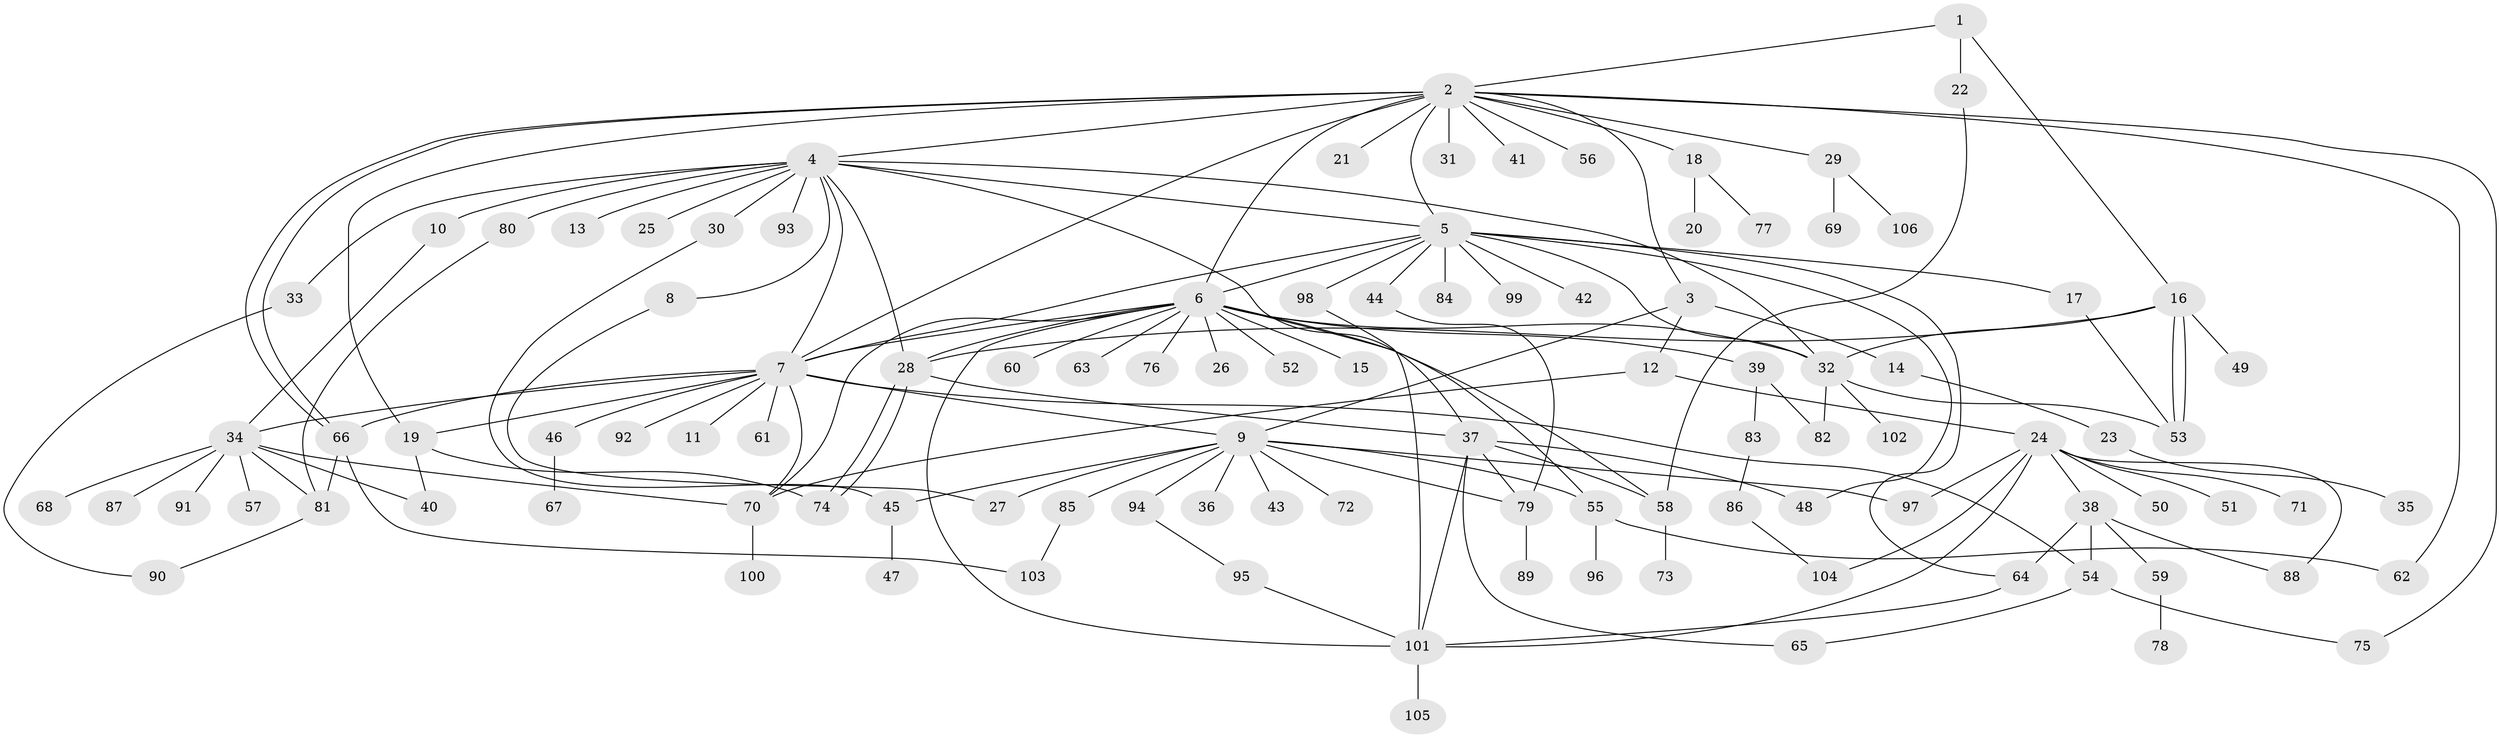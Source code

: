 // Generated by graph-tools (version 1.1) at 2025/11/02/27/25 16:11:14]
// undirected, 106 vertices, 156 edges
graph export_dot {
graph [start="1"]
  node [color=gray90,style=filled];
  1;
  2;
  3;
  4;
  5;
  6;
  7;
  8;
  9;
  10;
  11;
  12;
  13;
  14;
  15;
  16;
  17;
  18;
  19;
  20;
  21;
  22;
  23;
  24;
  25;
  26;
  27;
  28;
  29;
  30;
  31;
  32;
  33;
  34;
  35;
  36;
  37;
  38;
  39;
  40;
  41;
  42;
  43;
  44;
  45;
  46;
  47;
  48;
  49;
  50;
  51;
  52;
  53;
  54;
  55;
  56;
  57;
  58;
  59;
  60;
  61;
  62;
  63;
  64;
  65;
  66;
  67;
  68;
  69;
  70;
  71;
  72;
  73;
  74;
  75;
  76;
  77;
  78;
  79;
  80;
  81;
  82;
  83;
  84;
  85;
  86;
  87;
  88;
  89;
  90;
  91;
  92;
  93;
  94;
  95;
  96;
  97;
  98;
  99;
  100;
  101;
  102;
  103;
  104;
  105;
  106;
  1 -- 2;
  1 -- 16;
  1 -- 22;
  2 -- 3;
  2 -- 4;
  2 -- 5;
  2 -- 6;
  2 -- 7;
  2 -- 18;
  2 -- 19;
  2 -- 21;
  2 -- 29;
  2 -- 31;
  2 -- 41;
  2 -- 56;
  2 -- 62;
  2 -- 66;
  2 -- 66;
  2 -- 75;
  3 -- 9;
  3 -- 12;
  3 -- 14;
  4 -- 5;
  4 -- 7;
  4 -- 8;
  4 -- 10;
  4 -- 13;
  4 -- 25;
  4 -- 28;
  4 -- 30;
  4 -- 32;
  4 -- 33;
  4 -- 37;
  4 -- 80;
  4 -- 93;
  5 -- 6;
  5 -- 7;
  5 -- 17;
  5 -- 32;
  5 -- 42;
  5 -- 44;
  5 -- 48;
  5 -- 64;
  5 -- 84;
  5 -- 98;
  5 -- 99;
  6 -- 7;
  6 -- 15;
  6 -- 26;
  6 -- 28;
  6 -- 32;
  6 -- 39;
  6 -- 52;
  6 -- 55;
  6 -- 58;
  6 -- 60;
  6 -- 63;
  6 -- 70;
  6 -- 76;
  6 -- 101;
  7 -- 9;
  7 -- 11;
  7 -- 19;
  7 -- 34;
  7 -- 46;
  7 -- 54;
  7 -- 61;
  7 -- 66;
  7 -- 70;
  7 -- 92;
  8 -- 27;
  9 -- 27;
  9 -- 36;
  9 -- 43;
  9 -- 45;
  9 -- 55;
  9 -- 72;
  9 -- 79;
  9 -- 85;
  9 -- 94;
  9 -- 97;
  10 -- 34;
  12 -- 24;
  12 -- 70;
  14 -- 23;
  16 -- 28;
  16 -- 32;
  16 -- 49;
  16 -- 53;
  16 -- 53;
  17 -- 53;
  18 -- 20;
  18 -- 77;
  19 -- 40;
  19 -- 74;
  22 -- 58;
  23 -- 35;
  24 -- 38;
  24 -- 50;
  24 -- 51;
  24 -- 71;
  24 -- 88;
  24 -- 97;
  24 -- 101;
  24 -- 104;
  28 -- 37;
  28 -- 74;
  28 -- 74;
  29 -- 69;
  29 -- 106;
  30 -- 45;
  32 -- 53;
  32 -- 82;
  32 -- 102;
  33 -- 90;
  34 -- 40;
  34 -- 57;
  34 -- 68;
  34 -- 70;
  34 -- 81;
  34 -- 87;
  34 -- 91;
  37 -- 48;
  37 -- 58;
  37 -- 65;
  37 -- 79;
  37 -- 101;
  38 -- 54;
  38 -- 59;
  38 -- 64;
  38 -- 88;
  39 -- 82;
  39 -- 83;
  44 -- 79;
  45 -- 47;
  46 -- 67;
  54 -- 65;
  54 -- 75;
  55 -- 62;
  55 -- 96;
  58 -- 73;
  59 -- 78;
  64 -- 101;
  66 -- 81;
  66 -- 103;
  70 -- 100;
  79 -- 89;
  80 -- 81;
  81 -- 90;
  83 -- 86;
  85 -- 103;
  86 -- 104;
  94 -- 95;
  95 -- 101;
  98 -- 101;
  101 -- 105;
}
